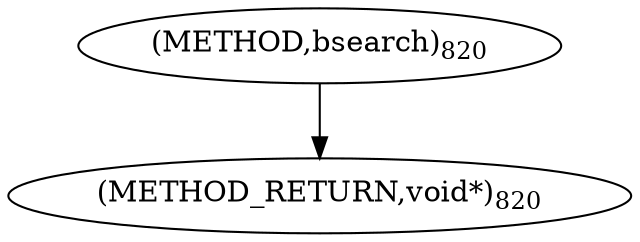 digraph "bsearch" {  
"21830" [label = <(METHOD,bsearch)<SUB>820</SUB>> ]
"21836" [label = <(METHOD_RETURN,void*)<SUB>820</SUB>> ]
  "21830" -> "21836" 
}
